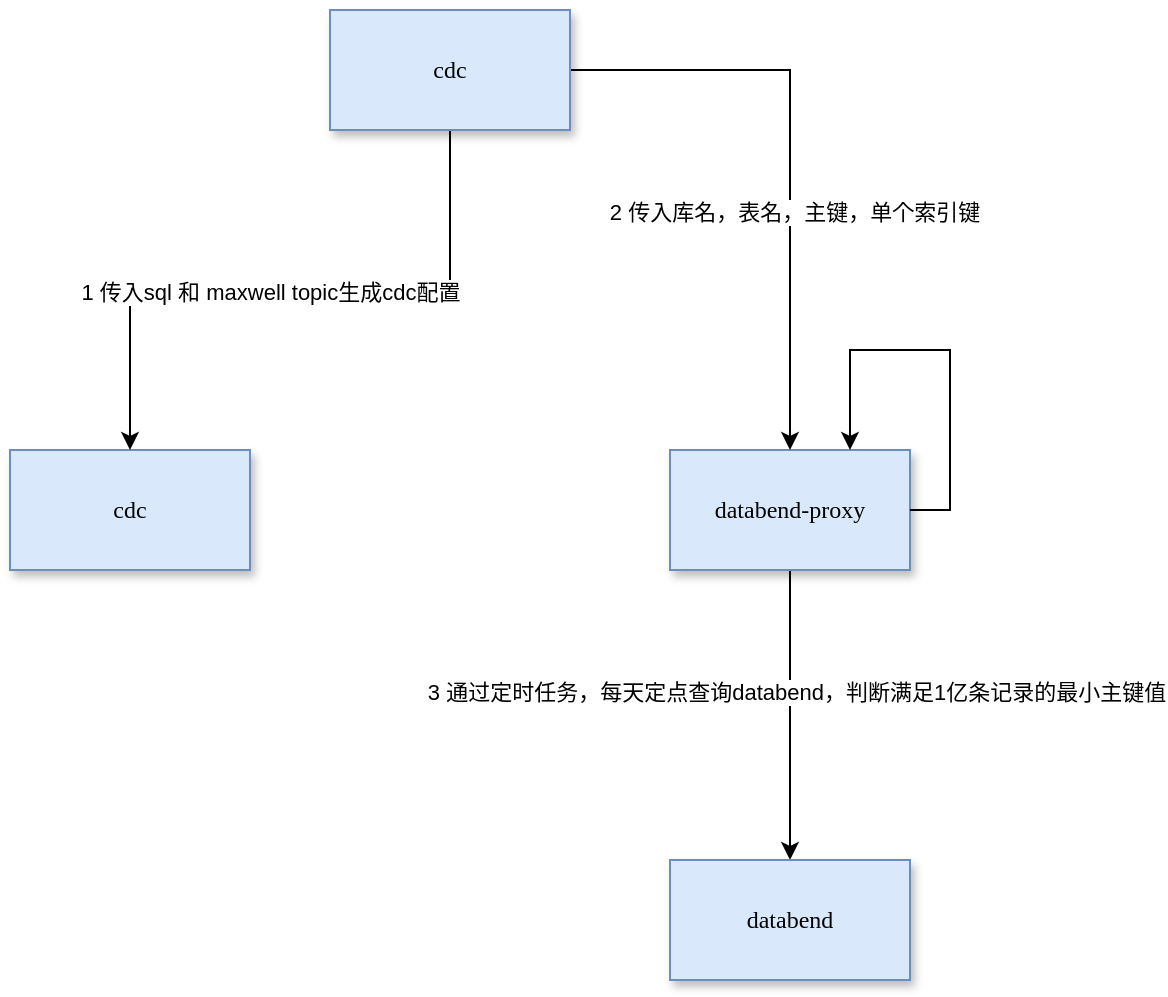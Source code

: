 <mxfile version="28.0.6">
  <diagram name="第 1 页" id="ybSWev30SjwJqXHt9w0i">
    <mxGraphModel dx="1234" dy="763" grid="1" gridSize="10" guides="1" tooltips="1" connect="1" arrows="1" fold="1" page="1" pageScale="1" pageWidth="1654" pageHeight="1169" math="0" shadow="0">
      <root>
        <mxCell id="0" />
        <mxCell id="1" parent="0" />
        <mxCell id="aLZACTp-3pR5Ggs5oU1X-1" value="cdc" style="rounded=0;whiteSpace=wrap;html=1;fillColor=#dae8fc;strokeColor=#6c8ebf;shadow=1;fontFamily=Tahoma;" vertex="1" parent="1">
          <mxGeometry x="240" y="320" width="120" height="60" as="geometry" />
        </mxCell>
        <mxCell id="aLZACTp-3pR5Ggs5oU1X-11" style="edgeStyle=orthogonalEdgeStyle;rounded=0;orthogonalLoop=1;jettySize=auto;html=1;exitX=0.5;exitY=1;exitDx=0;exitDy=0;entryX=0.5;entryY=0;entryDx=0;entryDy=0;" edge="1" parent="1" source="aLZACTp-3pR5Ggs5oU1X-2" target="aLZACTp-3pR5Ggs5oU1X-4">
          <mxGeometry relative="1" as="geometry" />
        </mxCell>
        <mxCell id="aLZACTp-3pR5Ggs5oU1X-12" value="3 通过定时任务，每天定点查询databend，判断满足1亿条记录的最小主键值" style="edgeLabel;html=1;align=center;verticalAlign=middle;resizable=0;points=[];" vertex="1" connectable="0" parent="aLZACTp-3pR5Ggs5oU1X-11">
          <mxGeometry x="-0.159" y="3" relative="1" as="geometry">
            <mxPoint as="offset" />
          </mxGeometry>
        </mxCell>
        <mxCell id="aLZACTp-3pR5Ggs5oU1X-2" value="databend-proxy" style="rounded=0;whiteSpace=wrap;html=1;fillColor=#dae8fc;strokeColor=#6c8ebf;shadow=1;fontFamily=Tahoma;" vertex="1" parent="1">
          <mxGeometry x="570" y="320" width="120" height="60" as="geometry" />
        </mxCell>
        <mxCell id="aLZACTp-3pR5Ggs5oU1X-4" value="databend" style="rounded=0;whiteSpace=wrap;html=1;fillColor=#dae8fc;strokeColor=#6c8ebf;shadow=1;fontFamily=Tahoma;" vertex="1" parent="1">
          <mxGeometry x="570" y="525" width="120" height="60" as="geometry" />
        </mxCell>
        <mxCell id="aLZACTp-3pR5Ggs5oU1X-6" style="edgeStyle=orthogonalEdgeStyle;rounded=0;orthogonalLoop=1;jettySize=auto;html=1;exitX=0.5;exitY=1;exitDx=0;exitDy=0;entryX=0.5;entryY=0;entryDx=0;entryDy=0;" edge="1" parent="1" source="aLZACTp-3pR5Ggs5oU1X-5" target="aLZACTp-3pR5Ggs5oU1X-1">
          <mxGeometry relative="1" as="geometry" />
        </mxCell>
        <mxCell id="aLZACTp-3pR5Ggs5oU1X-7" value="1 传入sql 和 maxwell topic生成cdc配置" style="edgeLabel;html=1;align=center;verticalAlign=middle;resizable=0;points=[];" vertex="1" connectable="0" parent="aLZACTp-3pR5Ggs5oU1X-6">
          <mxGeometry x="0.067" y="1" relative="1" as="geometry">
            <mxPoint as="offset" />
          </mxGeometry>
        </mxCell>
        <mxCell id="aLZACTp-3pR5Ggs5oU1X-8" style="edgeStyle=orthogonalEdgeStyle;rounded=0;orthogonalLoop=1;jettySize=auto;html=1;exitX=1;exitY=0.5;exitDx=0;exitDy=0;" edge="1" parent="1" source="aLZACTp-3pR5Ggs5oU1X-5" target="aLZACTp-3pR5Ggs5oU1X-2">
          <mxGeometry relative="1" as="geometry" />
        </mxCell>
        <mxCell id="aLZACTp-3pR5Ggs5oU1X-10" value="2 传入库名，表名，主键，单个索引键" style="edgeLabel;html=1;align=center;verticalAlign=middle;resizable=0;points=[];" vertex="1" connectable="0" parent="aLZACTp-3pR5Ggs5oU1X-8">
          <mxGeometry x="0.207" y="2" relative="1" as="geometry">
            <mxPoint as="offset" />
          </mxGeometry>
        </mxCell>
        <mxCell id="aLZACTp-3pR5Ggs5oU1X-5" value="cdc" style="rounded=0;whiteSpace=wrap;html=1;fillColor=#dae8fc;strokeColor=#6c8ebf;shadow=1;fontFamily=Tahoma;" vertex="1" parent="1">
          <mxGeometry x="400" y="100" width="120" height="60" as="geometry" />
        </mxCell>
        <mxCell id="aLZACTp-3pR5Ggs5oU1X-13" style="edgeStyle=orthogonalEdgeStyle;rounded=0;orthogonalLoop=1;jettySize=auto;html=1;exitX=1;exitY=0.5;exitDx=0;exitDy=0;entryX=0.75;entryY=0;entryDx=0;entryDy=0;" edge="1" parent="1" source="aLZACTp-3pR5Ggs5oU1X-2" target="aLZACTp-3pR5Ggs5oU1X-2">
          <mxGeometry relative="1" as="geometry">
            <Array as="points">
              <mxPoint x="710" y="350" />
              <mxPoint x="710" y="270" />
              <mxPoint x="660" y="270" />
            </Array>
          </mxGeometry>
        </mxCell>
      </root>
    </mxGraphModel>
  </diagram>
</mxfile>
